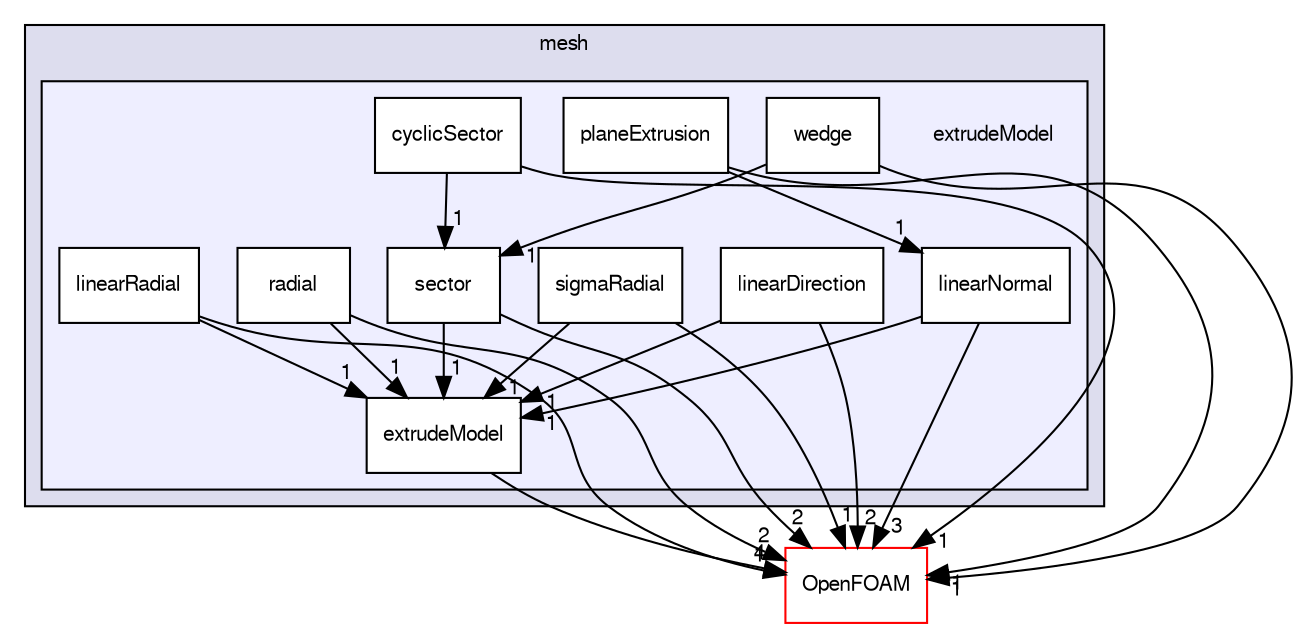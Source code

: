 digraph "src/mesh/extrudeModel" {
  bgcolor=transparent;
  compound=true
  node [ fontsize="10", fontname="FreeSans"];
  edge [ labelfontsize="10", labelfontname="FreeSans"];
  subgraph clusterdir_7be0d8c199b9408ae01f5d77515b8def {
    graph [ bgcolor="#ddddee", pencolor="black", label="mesh" fontname="FreeSans", fontsize="10", URL="dir_7be0d8c199b9408ae01f5d77515b8def.html"]
  subgraph clusterdir_8ffb679a374cef825c70454904c9ea60 {
    graph [ bgcolor="#eeeeff", pencolor="black", label="" URL="dir_8ffb679a374cef825c70454904c9ea60.html"];
    dir_8ffb679a374cef825c70454904c9ea60 [shape=plaintext label="extrudeModel"];
    dir_8f855ecf106ec5a6b2caf35ccfbce645 [shape=box label="cyclicSector" color="black" fillcolor="white" style="filled" URL="dir_8f855ecf106ec5a6b2caf35ccfbce645.html"];
    dir_072a70ecf265f9f34db16321b07bc568 [shape=box label="extrudeModel" color="black" fillcolor="white" style="filled" URL="dir_072a70ecf265f9f34db16321b07bc568.html"];
    dir_48fd6f5345db3bea44e0f3289d562467 [shape=box label="linearDirection" color="black" fillcolor="white" style="filled" URL="dir_48fd6f5345db3bea44e0f3289d562467.html"];
    dir_3ae494bc8130ce445a2310ced3c93eea [shape=box label="linearNormal" color="black" fillcolor="white" style="filled" URL="dir_3ae494bc8130ce445a2310ced3c93eea.html"];
    dir_b1bf3374bc42f752d7498a609802add1 [shape=box label="linearRadial" color="black" fillcolor="white" style="filled" URL="dir_b1bf3374bc42f752d7498a609802add1.html"];
    dir_8223a56dffa2bb669d9afb0f915ca702 [shape=box label="planeExtrusion" color="black" fillcolor="white" style="filled" URL="dir_8223a56dffa2bb669d9afb0f915ca702.html"];
    dir_2060a23906c237d8b98245caee19b08e [shape=box label="radial" color="black" fillcolor="white" style="filled" URL="dir_2060a23906c237d8b98245caee19b08e.html"];
    dir_a461c74c0b154a7f339040fbd1e1af2f [shape=box label="sector" color="black" fillcolor="white" style="filled" URL="dir_a461c74c0b154a7f339040fbd1e1af2f.html"];
    dir_44087264b816771f27884b2d92d0ed21 [shape=box label="sigmaRadial" color="black" fillcolor="white" style="filled" URL="dir_44087264b816771f27884b2d92d0ed21.html"];
    dir_6bba0e128cd3d07700930ea8fa1cbf99 [shape=box label="wedge" color="black" fillcolor="white" style="filled" URL="dir_6bba0e128cd3d07700930ea8fa1cbf99.html"];
  }
  }
  dir_c5473ff19b20e6ec4dfe5c310b3778a8 [shape=box label="OpenFOAM" color="red" URL="dir_c5473ff19b20e6ec4dfe5c310b3778a8.html"];
  dir_6bba0e128cd3d07700930ea8fa1cbf99->dir_a461c74c0b154a7f339040fbd1e1af2f [headlabel="1", labeldistance=1.5 headhref="dir_001585_001583.html"];
  dir_6bba0e128cd3d07700930ea8fa1cbf99->dir_c5473ff19b20e6ec4dfe5c310b3778a8 [headlabel="1", labeldistance=1.5 headhref="dir_001585_001732.html"];
  dir_8223a56dffa2bb669d9afb0f915ca702->dir_3ae494bc8130ce445a2310ced3c93eea [headlabel="1", labeldistance=1.5 headhref="dir_001581_001579.html"];
  dir_8223a56dffa2bb669d9afb0f915ca702->dir_c5473ff19b20e6ec4dfe5c310b3778a8 [headlabel="1", labeldistance=1.5 headhref="dir_001581_001732.html"];
  dir_3ae494bc8130ce445a2310ced3c93eea->dir_c5473ff19b20e6ec4dfe5c310b3778a8 [headlabel="3", labeldistance=1.5 headhref="dir_001579_001732.html"];
  dir_3ae494bc8130ce445a2310ced3c93eea->dir_072a70ecf265f9f34db16321b07bc568 [headlabel="1", labeldistance=1.5 headhref="dir_001579_001577.html"];
  dir_a461c74c0b154a7f339040fbd1e1af2f->dir_c5473ff19b20e6ec4dfe5c310b3778a8 [headlabel="2", labeldistance=1.5 headhref="dir_001583_001732.html"];
  dir_a461c74c0b154a7f339040fbd1e1af2f->dir_072a70ecf265f9f34db16321b07bc568 [headlabel="1", labeldistance=1.5 headhref="dir_001583_001577.html"];
  dir_b1bf3374bc42f752d7498a609802add1->dir_c5473ff19b20e6ec4dfe5c310b3778a8 [headlabel="1", labeldistance=1.5 headhref="dir_001580_001732.html"];
  dir_b1bf3374bc42f752d7498a609802add1->dir_072a70ecf265f9f34db16321b07bc568 [headlabel="1", labeldistance=1.5 headhref="dir_001580_001577.html"];
  dir_48fd6f5345db3bea44e0f3289d562467->dir_c5473ff19b20e6ec4dfe5c310b3778a8 [headlabel="2", labeldistance=1.5 headhref="dir_001578_001732.html"];
  dir_48fd6f5345db3bea44e0f3289d562467->dir_072a70ecf265f9f34db16321b07bc568 [headlabel="1", labeldistance=1.5 headhref="dir_001578_001577.html"];
  dir_2060a23906c237d8b98245caee19b08e->dir_c5473ff19b20e6ec4dfe5c310b3778a8 [headlabel="2", labeldistance=1.5 headhref="dir_001582_001732.html"];
  dir_2060a23906c237d8b98245caee19b08e->dir_072a70ecf265f9f34db16321b07bc568 [headlabel="1", labeldistance=1.5 headhref="dir_001582_001577.html"];
  dir_072a70ecf265f9f34db16321b07bc568->dir_c5473ff19b20e6ec4dfe5c310b3778a8 [headlabel="4", labeldistance=1.5 headhref="dir_001577_001732.html"];
  dir_44087264b816771f27884b2d92d0ed21->dir_c5473ff19b20e6ec4dfe5c310b3778a8 [headlabel="1", labeldistance=1.5 headhref="dir_001584_001732.html"];
  dir_44087264b816771f27884b2d92d0ed21->dir_072a70ecf265f9f34db16321b07bc568 [headlabel="1", labeldistance=1.5 headhref="dir_001584_001577.html"];
  dir_8f855ecf106ec5a6b2caf35ccfbce645->dir_a461c74c0b154a7f339040fbd1e1af2f [headlabel="1", labeldistance=1.5 headhref="dir_001576_001583.html"];
  dir_8f855ecf106ec5a6b2caf35ccfbce645->dir_c5473ff19b20e6ec4dfe5c310b3778a8 [headlabel="1", labeldistance=1.5 headhref="dir_001576_001732.html"];
}
